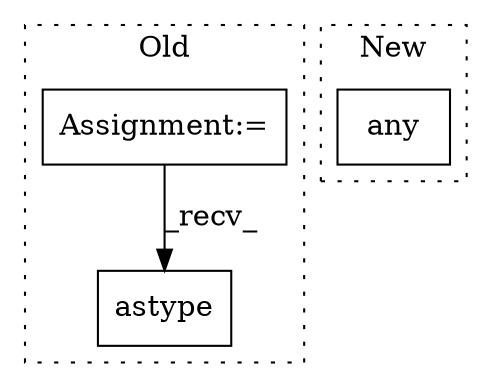digraph G {
subgraph cluster0 {
1 [label="astype" a="32" s="6163,6175" l="7,1" shape="box"];
3 [label="Assignment:=" a="7" s="5258" l="1" shape="box"];
label = "Old";
style="dotted";
}
subgraph cluster1 {
2 [label="any" a="32" s="5054" l="5" shape="box"];
label = "New";
style="dotted";
}
3 -> 1 [label="_recv_"];
}